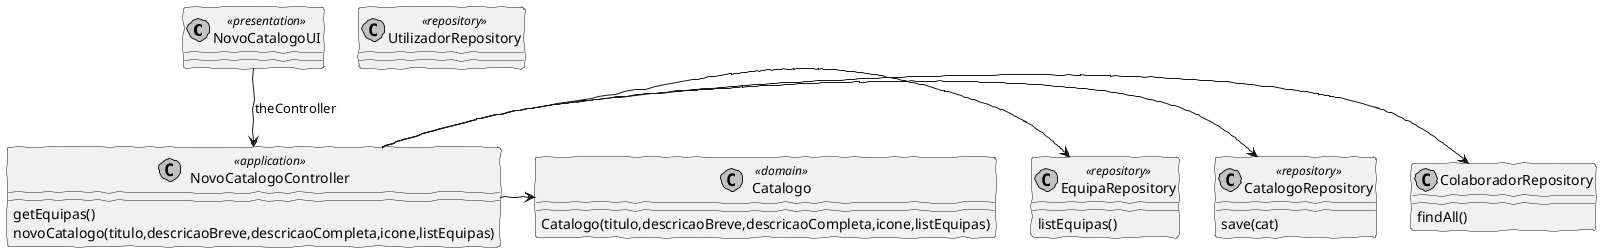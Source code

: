 @startuml
'http://plantuml.com/skinparam.html
skinparam handwritten true
skinparam monochrome true
skinparam packageStyle rect
skinparam defaultFontName FG Virgil
skinparam shadowing false

class NovoCatalogoUI <<presentation>>
class NovoCatalogoController <<application>>
class Catalogo <<domain>>
class CatalogoRepository <<repository>>
class UtilizadorRepository <<repository>>
class EquipaRepository <<repository>>


NovoCatalogoUI --> NovoCatalogoController : theController

NovoCatalogoController -> ColaboradorRepository
NovoCatalogoController -> CatalogoRepository
NovoCatalogoController -> EquipaRepository
NovoCatalogoController -> Catalogo

NovoCatalogoController : getEquipas()
NovoCatalogoController : novoCatalogo(titulo,descricaoBreve,descricaoCompleta,icone,listEquipas)

Catalogo : Catalogo(titulo,descricaoBreve,descricaoCompleta,icone,listEquipas)

CatalogoRepository : save(cat)

ColaboradorRepository : findAll()

EquipaRepository : listEquipas()

@enduml
